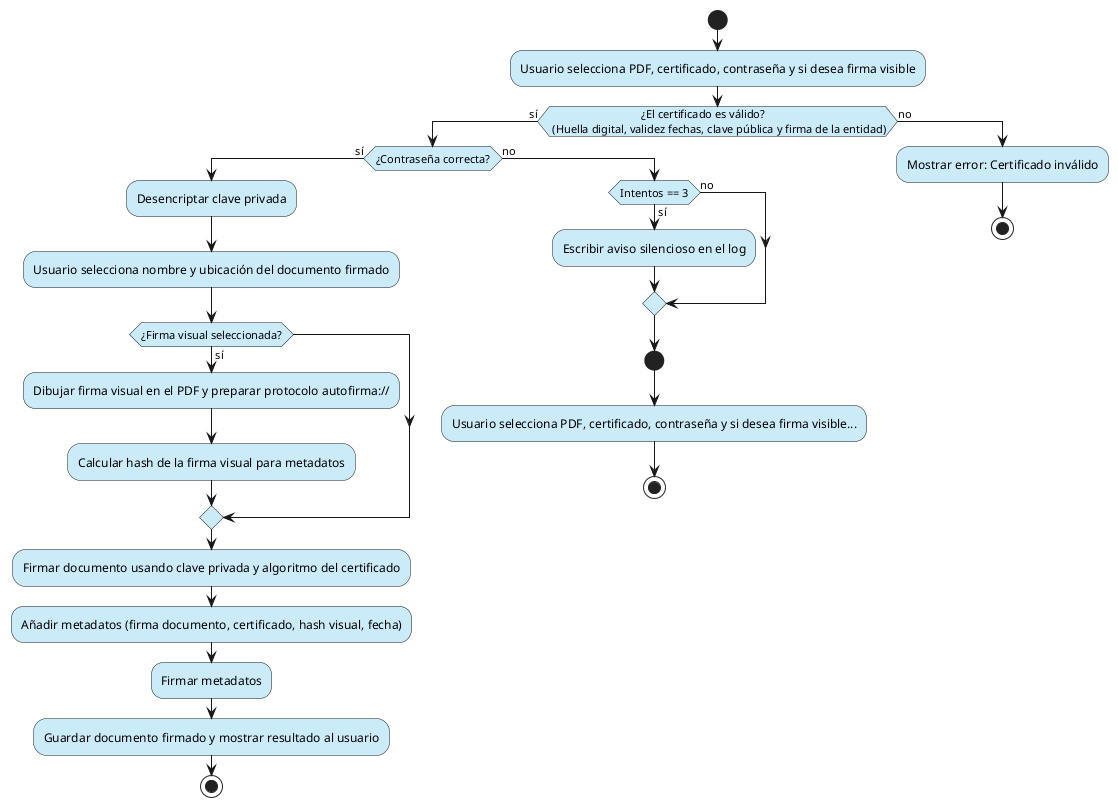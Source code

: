 @startuml "Proceso de Firma de Documentos"
skinparam backgroundColor transparent
<style>
activityDiagram {
  // Style for activity nodes (process steps)
  activity {
    BackgroundColor cbebf9
    RoundCorner 25
  }
}
</style>
start
:Usuario selecciona PDF, certificado, contraseña y si desea firma visible;
if (\t\t\t\t¿El certificado es válido?\n (Huella digital, validez fechas, clave pública y firma de la entidad)) then (sí)
  if (¿Contraseña correcta?) then (sí)
    :Desencriptar clave privada;
    :Usuario selecciona nombre y ubicación del documento firmado;
    if (¿Firma visual seleccionada?) then (sí)
      :Dibujar firma visual en el PDF y preparar protocolo autofirma://;
      :Calcular hash de la firma visual para metadatos;
    endif
    :Firmar documento usando clave privada y algoritmo del certificado;
    :Añadir metadatos (firma documento, certificado, hash visual, fecha);
    :Firmar metadatos;
    :Guardar documento firmado y mostrar resultado al usuario;
    stop
  else (no)
    if (Intentos == 3) then (sí)
    :Escribir aviso silencioso en el log;
    else (no)
    endif
    start
    :Usuario selecciona PDF, certificado, contraseña y si desea firma visible...;
    stop
  endif
else (no)
  :Mostrar error: Certificado inválido;
  stop
endif
@enduml